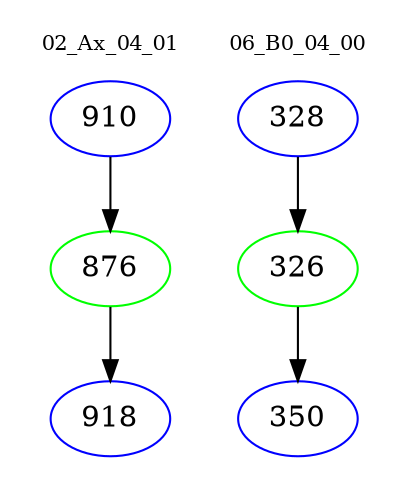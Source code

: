 digraph{
subgraph cluster_0 {
color = white
label = "02_Ax_04_01";
fontsize=10;
T0_910 [label="910", color="blue"]
T0_910 -> T0_876 [color="black"]
T0_876 [label="876", color="green"]
T0_876 -> T0_918 [color="black"]
T0_918 [label="918", color="blue"]
}
subgraph cluster_1 {
color = white
label = "06_B0_04_00";
fontsize=10;
T1_328 [label="328", color="blue"]
T1_328 -> T1_326 [color="black"]
T1_326 [label="326", color="green"]
T1_326 -> T1_350 [color="black"]
T1_350 [label="350", color="blue"]
}
}
